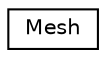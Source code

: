 digraph "Graphical Class Hierarchy"
{
 // LATEX_PDF_SIZE
  edge [fontname="Helvetica",fontsize="10",labelfontname="Helvetica",labelfontsize="10"];
  node [fontname="Helvetica",fontsize="10",shape=record];
  rankdir="LR";
  Node0 [label="Mesh",height=0.2,width=0.4,color="black", fillcolor="white", style="filled",URL="$classsl_1_1Mesh.html",tooltip="A mesh contains the geometric (and optionally texture) data of the scene captured by spatial mapping."];
}
